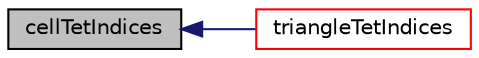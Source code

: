digraph "cellTetIndices"
{
  bgcolor="transparent";
  edge [fontname="Helvetica",fontsize="10",labelfontname="Helvetica",labelfontsize="10"];
  node [fontname="Helvetica",fontsize="10",shape=record];
  rankdir="LR";
  Node1 [label="cellTetIndices",height=0.2,width=0.4,color="black", fillcolor="grey75", style="filled", fontcolor="black"];
  Node1 -> Node2 [dir="back",color="midnightblue",fontsize="10",style="solid",fontname="Helvetica"];
  Node2 [label="triangleTetIndices",height=0.2,width=0.4,color="red",URL="$a01967.html#a58706d0e14fb9b9a20f1d19ef6671605",tooltip="Return the tet decomposition of the given triangle of the given face. "];
}
